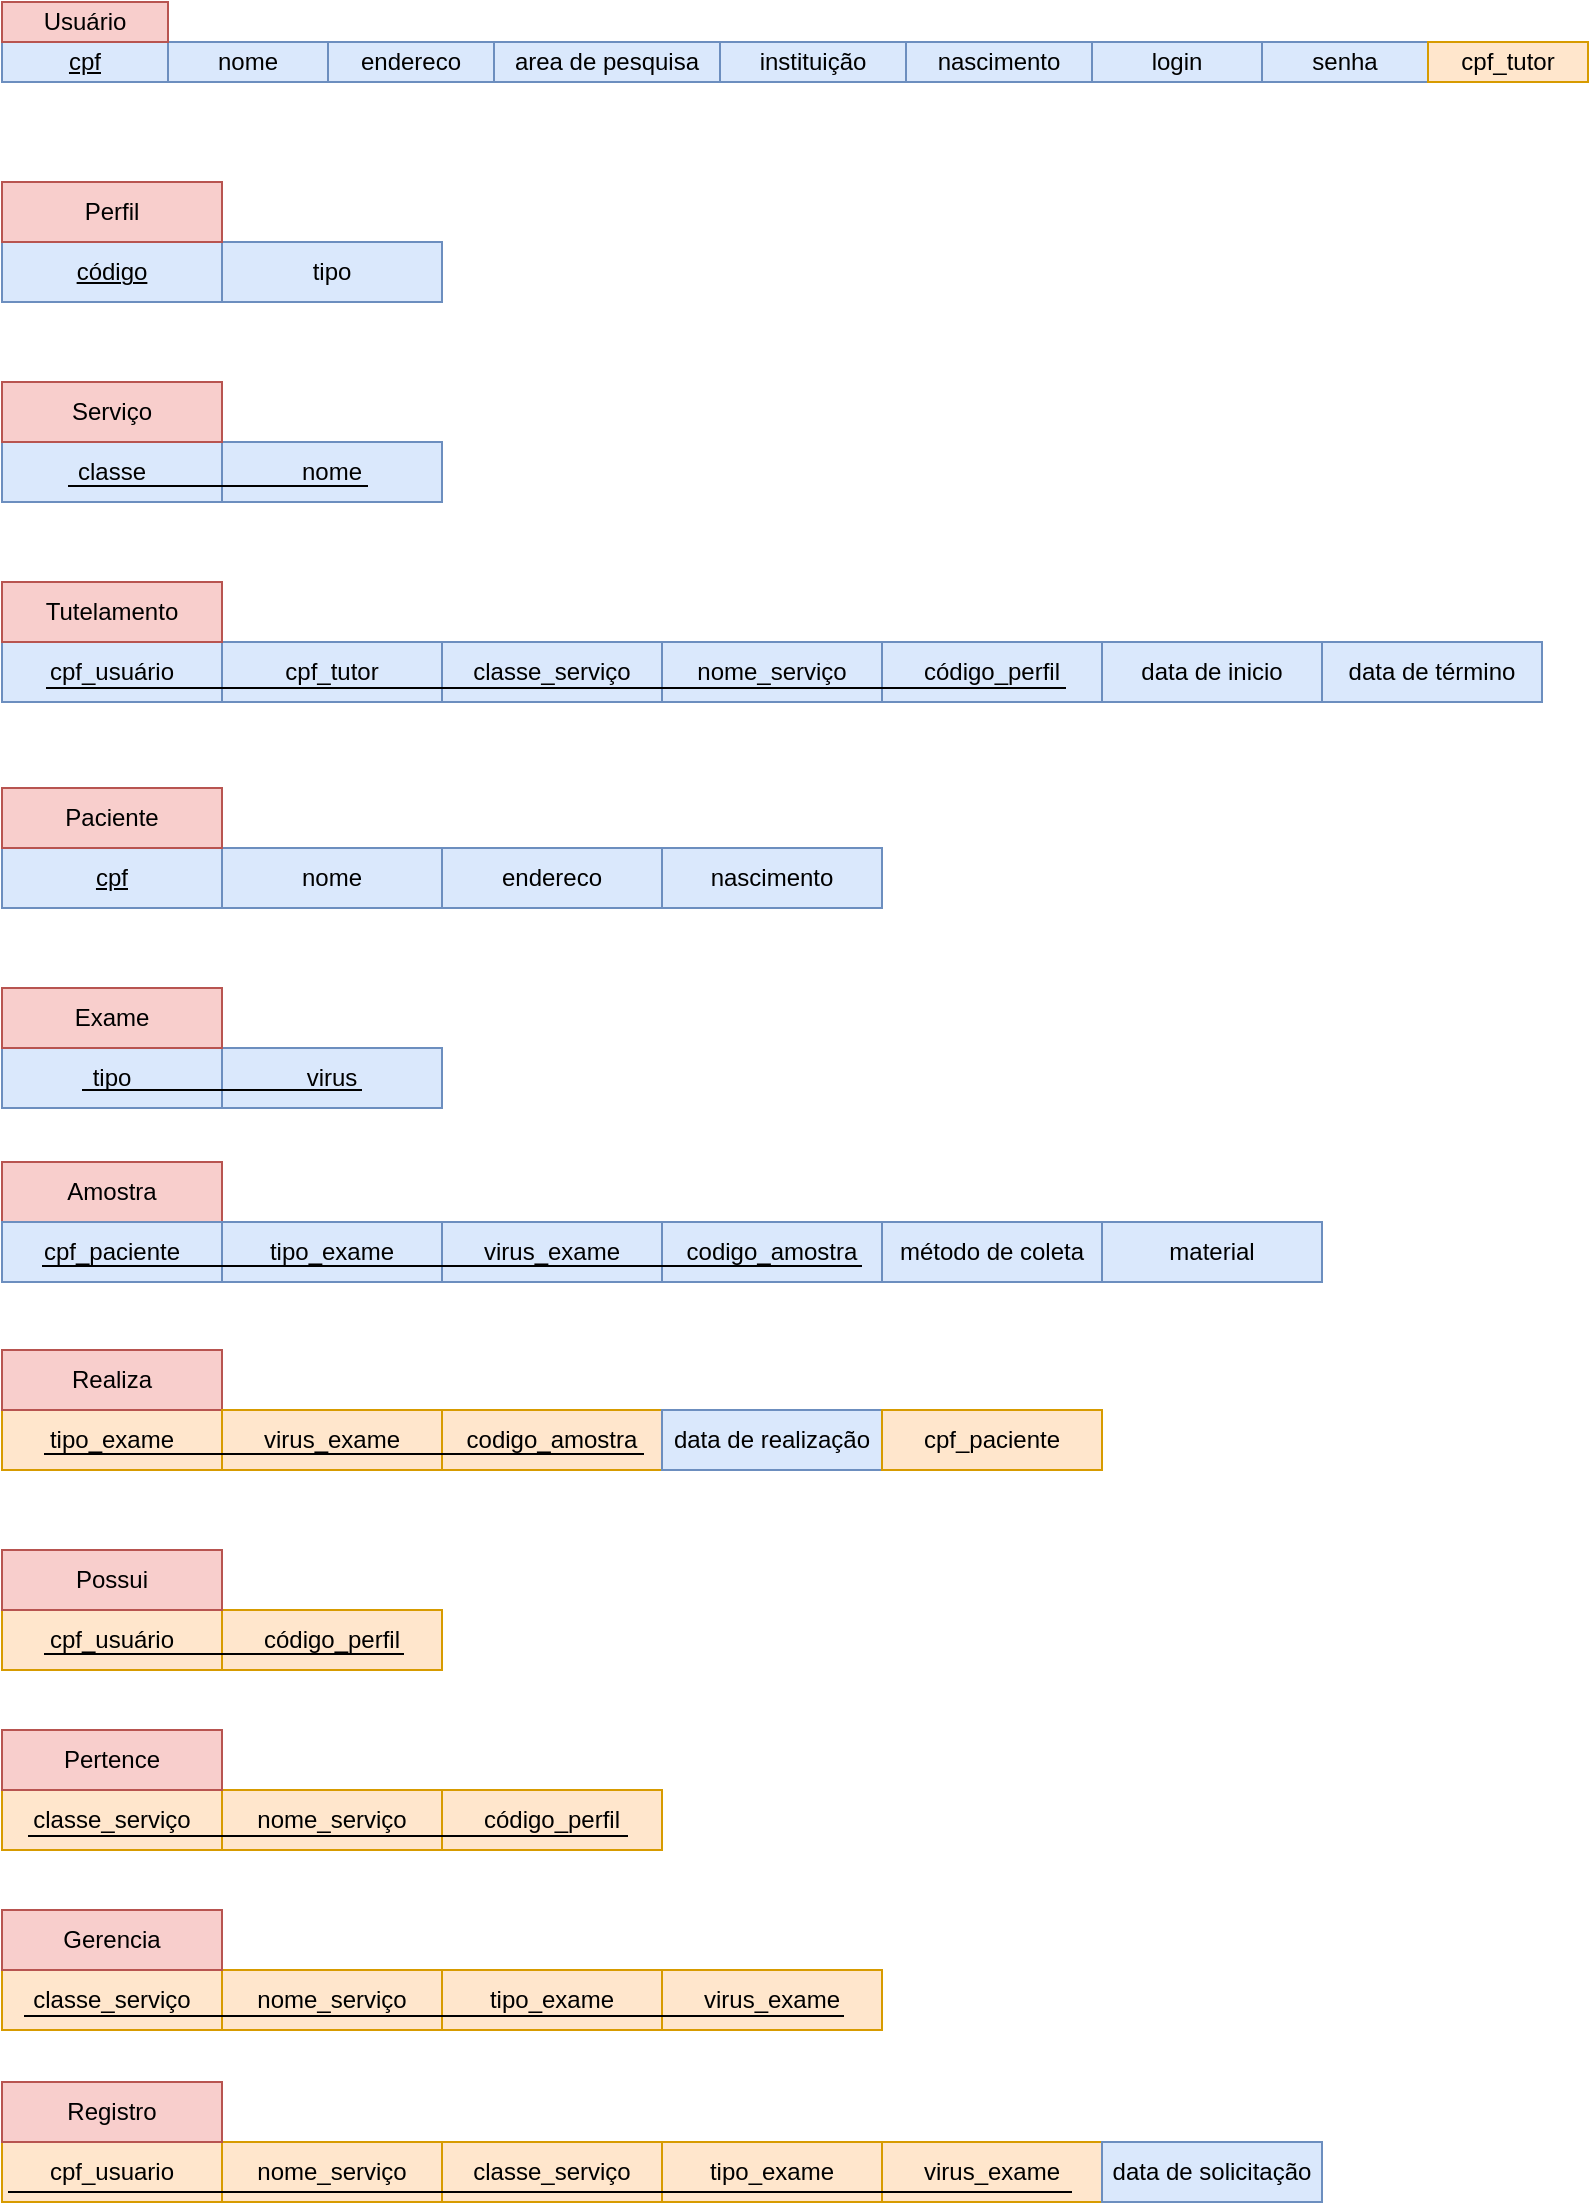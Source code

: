 <mxfile version="13.1.13" type="device" pages="2"><diagram id="jAh0YBd7r8vzs9oW0G2p" name="Lógico"><mxGraphModel dx="782" dy="775" grid="1" gridSize="10" guides="1" tooltips="1" connect="1" arrows="1" fold="1" page="1" pageScale="1" pageWidth="827" pageHeight="1169" math="0" shadow="0"><root><mxCell id="IMQXL8LmpL3UIw3NfPSL-0"/><mxCell id="IMQXL8LmpL3UIw3NfPSL-1" parent="IMQXL8LmpL3UIw3NfPSL-0"/><mxCell id="pAVJql2VFPZZ9pFo32R--0" value="classe_serviço" style="rounded=0;whiteSpace=wrap;html=1;fillColor=#ffe6cc;strokeColor=#d79b00;" vertex="1" parent="IMQXL8LmpL3UIw3NfPSL-1"><mxGeometry x="247" y="1150" width="110" height="30" as="geometry"/></mxCell><mxCell id="IMQXL8LmpL3UIw3NfPSL-2" value="&lt;u&gt;cpf&lt;/u&gt;" style="rounded=0;whiteSpace=wrap;html=1;fillColor=#dae8fc;strokeColor=#6c8ebf;" parent="IMQXL8LmpL3UIw3NfPSL-1" vertex="1"><mxGeometry x="27" y="100" width="83" height="20" as="geometry"/></mxCell><mxCell id="IMQXL8LmpL3UIw3NfPSL-4" value="nome" style="rounded=0;whiteSpace=wrap;html=1;fillColor=#dae8fc;strokeColor=#6c8ebf;" parent="IMQXL8LmpL3UIw3NfPSL-1" vertex="1"><mxGeometry x="110" y="100" width="80" height="20" as="geometry"/></mxCell><mxCell id="eQSZPZ8rWdKUsVEHM2Z0-0" value="Usuário" style="rounded=0;whiteSpace=wrap;html=1;fillColor=#f8cecc;strokeColor=#b85450;" parent="IMQXL8LmpL3UIw3NfPSL-1" vertex="1"><mxGeometry x="27" y="80" width="83" height="20" as="geometry"/></mxCell><mxCell id="uRAISPo1om_rrp90xl5b-0" value="endereco" style="rounded=0;whiteSpace=wrap;html=1;fillColor=#dae8fc;strokeColor=#6c8ebf;" parent="IMQXL8LmpL3UIw3NfPSL-1" vertex="1"><mxGeometry x="190" y="100" width="83" height="20" as="geometry"/></mxCell><mxCell id="uRAISPo1om_rrp90xl5b-1" value="area de pesquisa" style="rounded=0;whiteSpace=wrap;html=1;fillColor=#dae8fc;strokeColor=#6c8ebf;" parent="IMQXL8LmpL3UIw3NfPSL-1" vertex="1"><mxGeometry x="273" y="100" width="113" height="20" as="geometry"/></mxCell><mxCell id="uRAISPo1om_rrp90xl5b-2" value="instituição" style="rounded=0;whiteSpace=wrap;html=1;fillColor=#dae8fc;strokeColor=#6c8ebf;" parent="IMQXL8LmpL3UIw3NfPSL-1" vertex="1"><mxGeometry x="386" y="100" width="93" height="20" as="geometry"/></mxCell><mxCell id="ti2b2BVWEdfCVOwl5oiU-0" value="nascimento" style="rounded=0;whiteSpace=wrap;html=1;fillColor=#dae8fc;strokeColor=#6c8ebf;" parent="IMQXL8LmpL3UIw3NfPSL-1" vertex="1"><mxGeometry x="479" y="100" width="93" height="20" as="geometry"/></mxCell><mxCell id="ti2b2BVWEdfCVOwl5oiU-1" value="login" style="rounded=0;whiteSpace=wrap;html=1;fillColor=#dae8fc;strokeColor=#6c8ebf;" parent="IMQXL8LmpL3UIw3NfPSL-1" vertex="1"><mxGeometry x="572" y="100" width="85" height="20" as="geometry"/></mxCell><mxCell id="ti2b2BVWEdfCVOwl5oiU-2" value="senha" style="rounded=0;whiteSpace=wrap;html=1;fillColor=#dae8fc;strokeColor=#6c8ebf;" parent="IMQXL8LmpL3UIw3NfPSL-1" vertex="1"><mxGeometry x="657" y="100" width="83" height="20" as="geometry"/></mxCell><mxCell id="EwQKti8Ii-PapF_wLqeQ-0" value="&lt;u&gt;código&lt;/u&gt;" style="rounded=0;whiteSpace=wrap;html=1;fillColor=#dae8fc;strokeColor=#6c8ebf;" parent="IMQXL8LmpL3UIw3NfPSL-1" vertex="1"><mxGeometry x="27" y="200" width="110" height="30" as="geometry"/></mxCell><mxCell id="EwQKti8Ii-PapF_wLqeQ-1" value="tipo" style="rounded=0;whiteSpace=wrap;html=1;fillColor=#dae8fc;strokeColor=#6c8ebf;" parent="IMQXL8LmpL3UIw3NfPSL-1" vertex="1"><mxGeometry x="137" y="200" width="110" height="30" as="geometry"/></mxCell><mxCell id="EwQKti8Ii-PapF_wLqeQ-2" value="Perfil" style="rounded=0;whiteSpace=wrap;html=1;fillColor=#f8cecc;strokeColor=#b85450;" parent="IMQXL8LmpL3UIw3NfPSL-1" vertex="1"><mxGeometry x="27" y="170" width="110" height="30" as="geometry"/></mxCell><mxCell id="9M65WIHrsqtHwDUgc66k-0" value="classe" style="rounded=0;whiteSpace=wrap;html=1;fillColor=#dae8fc;strokeColor=#6c8ebf;" parent="IMQXL8LmpL3UIw3NfPSL-1" vertex="1"><mxGeometry x="27" y="300" width="110" height="30" as="geometry"/></mxCell><mxCell id="9M65WIHrsqtHwDUgc66k-1" value="nome" style="rounded=0;whiteSpace=wrap;html=1;fillColor=#dae8fc;strokeColor=#6c8ebf;" parent="IMQXL8LmpL3UIw3NfPSL-1" vertex="1"><mxGeometry x="137" y="300" width="110" height="30" as="geometry"/></mxCell><mxCell id="9M65WIHrsqtHwDUgc66k-2" value="Serviço" style="rounded=0;whiteSpace=wrap;html=1;fillColor=#f8cecc;strokeColor=#b85450;" parent="IMQXL8LmpL3UIw3NfPSL-1" vertex="1"><mxGeometry x="27" y="270" width="110" height="30" as="geometry"/></mxCell><mxCell id="ggwi98xwc5N3ixRF4b1e-0" value="&lt;u&gt;cpf&lt;/u&gt;" style="rounded=0;whiteSpace=wrap;html=1;fillColor=#dae8fc;strokeColor=#6c8ebf;" parent="IMQXL8LmpL3UIw3NfPSL-1" vertex="1"><mxGeometry x="27" y="503" width="110" height="30" as="geometry"/></mxCell><mxCell id="ggwi98xwc5N3ixRF4b1e-1" value="nome" style="rounded=0;whiteSpace=wrap;html=1;fillColor=#dae8fc;strokeColor=#6c8ebf;" parent="IMQXL8LmpL3UIw3NfPSL-1" vertex="1"><mxGeometry x="137" y="503" width="110" height="30" as="geometry"/></mxCell><mxCell id="ggwi98xwc5N3ixRF4b1e-2" value="Paciente" style="rounded=0;whiteSpace=wrap;html=1;fillColor=#f8cecc;strokeColor=#b85450;" parent="IMQXL8LmpL3UIw3NfPSL-1" vertex="1"><mxGeometry x="27" y="473" width="110" height="30" as="geometry"/></mxCell><mxCell id="ggwi98xwc5N3ixRF4b1e-3" value="endereco" style="rounded=0;whiteSpace=wrap;html=1;fillColor=#dae8fc;strokeColor=#6c8ebf;" parent="IMQXL8LmpL3UIw3NfPSL-1" vertex="1"><mxGeometry x="247" y="503" width="110" height="30" as="geometry"/></mxCell><mxCell id="ggwi98xwc5N3ixRF4b1e-4" value="nascimento" style="rounded=0;whiteSpace=wrap;html=1;fillColor=#dae8fc;strokeColor=#6c8ebf;" parent="IMQXL8LmpL3UIw3NfPSL-1" vertex="1"><mxGeometry x="357" y="503" width="110" height="30" as="geometry"/></mxCell><mxCell id="Qrjcko0sncPWoXVTELtV-0" value="tipo" style="rounded=0;whiteSpace=wrap;html=1;fillColor=#dae8fc;strokeColor=#6c8ebf;" parent="IMQXL8LmpL3UIw3NfPSL-1" vertex="1"><mxGeometry x="27" y="603" width="110" height="30" as="geometry"/></mxCell><mxCell id="Qrjcko0sncPWoXVTELtV-1" value="virus" style="rounded=0;whiteSpace=wrap;html=1;fillColor=#dae8fc;strokeColor=#6c8ebf;" parent="IMQXL8LmpL3UIw3NfPSL-1" vertex="1"><mxGeometry x="137" y="603" width="110" height="30" as="geometry"/></mxCell><mxCell id="Qrjcko0sncPWoXVTELtV-2" value="Exame" style="rounded=0;whiteSpace=wrap;html=1;fillColor=#f8cecc;strokeColor=#b85450;" parent="IMQXL8LmpL3UIw3NfPSL-1" vertex="1"><mxGeometry x="27" y="573" width="110" height="30" as="geometry"/></mxCell><mxCell id="Qrjcko0sncPWoXVTELtV-6" value="tipo_exame" style="rounded=0;whiteSpace=wrap;html=1;fillColor=#ffe6cc;strokeColor=#d79b00;" parent="IMQXL8LmpL3UIw3NfPSL-1" vertex="1"><mxGeometry x="27" y="784" width="110" height="30" as="geometry"/></mxCell><mxCell id="Qrjcko0sncPWoXVTELtV-7" value="Realiza" style="rounded=0;whiteSpace=wrap;html=1;fillColor=#f8cecc;strokeColor=#b85450;" parent="IMQXL8LmpL3UIw3NfPSL-1" vertex="1"><mxGeometry x="27" y="754" width="110" height="30" as="geometry"/></mxCell><mxCell id="Qrjcko0sncPWoXVTELtV-8" value="virus_exame" style="rounded=0;whiteSpace=wrap;html=1;fillColor=#ffe6cc;strokeColor=#d79b00;" parent="IMQXL8LmpL3UIw3NfPSL-1" vertex="1"><mxGeometry x="137" y="784" width="110" height="30" as="geometry"/></mxCell><mxCell id="Qrjcko0sncPWoXVTELtV-9" value="codigo_amostra" style="rounded=0;whiteSpace=wrap;html=1;fillColor=#ffe6cc;strokeColor=#d79b00;" parent="IMQXL8LmpL3UIw3NfPSL-1" vertex="1"><mxGeometry x="247" y="784" width="110" height="30" as="geometry"/></mxCell><mxCell id="wNyRzie6UYbmlpW7Evg7-0" value="cpf_tutor" style="rounded=0;whiteSpace=wrap;html=1;fillColor=#ffe6cc;strokeColor=#d79b00;" parent="IMQXL8LmpL3UIw3NfPSL-1" vertex="1"><mxGeometry x="740" y="100" width="80" height="20" as="geometry"/></mxCell><mxCell id="sxPUjKInwPDWjoTw_KpP-0" value="cpf_usuário" style="rounded=0;whiteSpace=wrap;html=1;fillColor=#ffe6cc;strokeColor=#d79b00;" parent="IMQXL8LmpL3UIw3NfPSL-1" vertex="1"><mxGeometry x="27" y="884" width="110" height="30" as="geometry"/></mxCell><mxCell id="sxPUjKInwPDWjoTw_KpP-1" value="código_perfil" style="rounded=0;whiteSpace=wrap;html=1;fillColor=#ffe6cc;strokeColor=#d79b00;" parent="IMQXL8LmpL3UIw3NfPSL-1" vertex="1"><mxGeometry x="137" y="884" width="110" height="30" as="geometry"/></mxCell><mxCell id="sxPUjKInwPDWjoTw_KpP-2" value="Possui" style="rounded=0;whiteSpace=wrap;html=1;fillColor=#f8cecc;strokeColor=#b85450;" parent="IMQXL8LmpL3UIw3NfPSL-1" vertex="1"><mxGeometry x="27" y="854" width="110" height="30" as="geometry"/></mxCell><mxCell id="qeUYAqXNLvFVu0CiPbcS-0" value="classe_serviço" style="rounded=0;whiteSpace=wrap;html=1;fillColor=#ffe6cc;strokeColor=#d79b00;" parent="IMQXL8LmpL3UIw3NfPSL-1" vertex="1"><mxGeometry x="27" y="974" width="110" height="30" as="geometry"/></mxCell><mxCell id="qeUYAqXNLvFVu0CiPbcS-1" value="nome_serviço" style="rounded=0;whiteSpace=wrap;html=1;fillColor=#ffe6cc;strokeColor=#d79b00;" parent="IMQXL8LmpL3UIw3NfPSL-1" vertex="1"><mxGeometry x="137" y="974" width="110" height="30" as="geometry"/></mxCell><mxCell id="qeUYAqXNLvFVu0CiPbcS-2" value="Pertence" style="rounded=0;whiteSpace=wrap;html=1;fillColor=#f8cecc;strokeColor=#b85450;" parent="IMQXL8LmpL3UIw3NfPSL-1" vertex="1"><mxGeometry x="27" y="944" width="110" height="30" as="geometry"/></mxCell><mxCell id="qeUYAqXNLvFVu0CiPbcS-3" value="código_perfil" style="rounded=0;whiteSpace=wrap;html=1;fillColor=#ffe6cc;strokeColor=#d79b00;" parent="IMQXL8LmpL3UIw3NfPSL-1" vertex="1"><mxGeometry x="247" y="974" width="110" height="30" as="geometry"/></mxCell><mxCell id="aMGyAIAejodZmBtwN_1N-0" value="classe_serviço" style="rounded=0;whiteSpace=wrap;html=1;fillColor=#ffe6cc;strokeColor=#d79b00;" parent="IMQXL8LmpL3UIw3NfPSL-1" vertex="1"><mxGeometry x="27" y="1064" width="110" height="30" as="geometry"/></mxCell><mxCell id="aMGyAIAejodZmBtwN_1N-1" value="nome_serviço" style="rounded=0;whiteSpace=wrap;html=1;fillColor=#ffe6cc;strokeColor=#d79b00;" parent="IMQXL8LmpL3UIw3NfPSL-1" vertex="1"><mxGeometry x="137" y="1064" width="110" height="30" as="geometry"/></mxCell><mxCell id="aMGyAIAejodZmBtwN_1N-2" value="Gerencia" style="rounded=0;whiteSpace=wrap;html=1;fillColor=#f8cecc;strokeColor=#b85450;" parent="IMQXL8LmpL3UIw3NfPSL-1" vertex="1"><mxGeometry x="27" y="1034" width="110" height="30" as="geometry"/></mxCell><mxCell id="aMGyAIAejodZmBtwN_1N-3" value="tipo_exame" style="rounded=0;whiteSpace=wrap;html=1;fillColor=#ffe6cc;strokeColor=#d79b00;" parent="IMQXL8LmpL3UIw3NfPSL-1" vertex="1"><mxGeometry x="247" y="1064" width="110" height="30" as="geometry"/></mxCell><mxCell id="wGcYbsJ4tiGH1DmzL5F9-0" value="virus_exame" style="rounded=0;whiteSpace=wrap;html=1;fillColor=#ffe6cc;strokeColor=#d79b00;" parent="IMQXL8LmpL3UIw3NfPSL-1" vertex="1"><mxGeometry x="357" y="1064" width="110" height="30" as="geometry"/></mxCell><mxCell id="AltOZx01EjM3JZjMiblU-0" value="cpf_usuário" style="rounded=0;whiteSpace=wrap;html=1;fillColor=#dae8fc;strokeColor=#6c8ebf;" parent="IMQXL8LmpL3UIw3NfPSL-1" vertex="1"><mxGeometry x="27" y="400" width="110" height="30" as="geometry"/></mxCell><mxCell id="AltOZx01EjM3JZjMiblU-1" value="cpf_tutor" style="rounded=0;whiteSpace=wrap;html=1;fillColor=#dae8fc;strokeColor=#6c8ebf;" parent="IMQXL8LmpL3UIw3NfPSL-1" vertex="1"><mxGeometry x="137" y="400" width="110" height="30" as="geometry"/></mxCell><mxCell id="AltOZx01EjM3JZjMiblU-2" value="Tutelamento" style="rounded=0;whiteSpace=wrap;html=1;fillColor=#f8cecc;strokeColor=#b85450;" parent="IMQXL8LmpL3UIw3NfPSL-1" vertex="1"><mxGeometry x="27" y="370" width="110" height="30" as="geometry"/></mxCell><mxCell id="AH1mc6JwZZPd2PWjTpTR-0" value="classe_serviço" style="rounded=0;whiteSpace=wrap;html=1;fillColor=#dae8fc;strokeColor=#6c8ebf;" parent="IMQXL8LmpL3UIw3NfPSL-1" vertex="1"><mxGeometry x="247" y="400" width="110" height="30" as="geometry"/></mxCell><mxCell id="AH1mc6JwZZPd2PWjTpTR-1" value="nome_serviço" style="rounded=0;whiteSpace=wrap;html=1;fillColor=#dae8fc;strokeColor=#6c8ebf;" parent="IMQXL8LmpL3UIw3NfPSL-1" vertex="1"><mxGeometry x="357" y="400" width="110" height="30" as="geometry"/></mxCell><mxCell id="AH1mc6JwZZPd2PWjTpTR-2" value="código_perfil" style="rounded=0;whiteSpace=wrap;html=1;fillColor=#dae8fc;strokeColor=#6c8ebf;" parent="IMQXL8LmpL3UIw3NfPSL-1" vertex="1"><mxGeometry x="467" y="400" width="110" height="30" as="geometry"/></mxCell><mxCell id="U9KcP7mWg8FIKdCTxs3N-0" value="data de inicio" style="rounded=0;whiteSpace=wrap;html=1;fillColor=#dae8fc;strokeColor=#6c8ebf;" parent="IMQXL8LmpL3UIw3NfPSL-1" vertex="1"><mxGeometry x="577" y="400" width="110" height="30" as="geometry"/></mxCell><mxCell id="U9KcP7mWg8FIKdCTxs3N-1" value="data de término" style="rounded=0;whiteSpace=wrap;html=1;fillColor=#dae8fc;strokeColor=#6c8ebf;" parent="IMQXL8LmpL3UIw3NfPSL-1" vertex="1"><mxGeometry x="687" y="400" width="110" height="30" as="geometry"/></mxCell><mxCell id="jc5Ek-jVVhM3akCp5uhW-0" value="data de realização" style="rounded=0;whiteSpace=wrap;html=1;fillColor=#dae8fc;strokeColor=#6c8ebf;" parent="IMQXL8LmpL3UIw3NfPSL-1" vertex="1"><mxGeometry x="357" y="784" width="110" height="30" as="geometry"/></mxCell><mxCell id="6jEtvc7hPuEQ3GslAego-0" value="cpf_paciente" style="rounded=0;whiteSpace=wrap;html=1;fillColor=#ffe6cc;strokeColor=#d79b00;" parent="IMQXL8LmpL3UIw3NfPSL-1" vertex="1"><mxGeometry x="467" y="784" width="110" height="30" as="geometry"/></mxCell><mxCell id="6IfcuP5VA-Heh3vQKkLC-0" value="tipo_exame" style="rounded=0;whiteSpace=wrap;html=1;fillColor=#dae8fc;strokeColor=#6c8ebf;" parent="IMQXL8LmpL3UIw3NfPSL-1" vertex="1"><mxGeometry x="137" y="690" width="110" height="30" as="geometry"/></mxCell><mxCell id="6IfcuP5VA-Heh3vQKkLC-1" value="Amostra" style="rounded=0;whiteSpace=wrap;html=1;fillColor=#f8cecc;strokeColor=#b85450;" parent="IMQXL8LmpL3UIw3NfPSL-1" vertex="1"><mxGeometry x="27" y="660" width="110" height="30" as="geometry"/></mxCell><mxCell id="6IfcuP5VA-Heh3vQKkLC-2" value="virus_exame" style="rounded=0;whiteSpace=wrap;html=1;fillColor=#dae8fc;strokeColor=#6c8ebf;" parent="IMQXL8LmpL3UIw3NfPSL-1" vertex="1"><mxGeometry x="247" y="690" width="110" height="30" as="geometry"/></mxCell><mxCell id="6IfcuP5VA-Heh3vQKkLC-3" value="codigo_amostra" style="rounded=0;whiteSpace=wrap;html=1;fillColor=#dae8fc;strokeColor=#6c8ebf;" parent="IMQXL8LmpL3UIw3NfPSL-1" vertex="1"><mxGeometry x="357" y="690" width="110" height="30" as="geometry"/></mxCell><mxCell id="6IfcuP5VA-Heh3vQKkLC-4" value="método de coleta" style="rounded=0;whiteSpace=wrap;html=1;fillColor=#dae8fc;strokeColor=#6c8ebf;" parent="IMQXL8LmpL3UIw3NfPSL-1" vertex="1"><mxGeometry x="467" y="690" width="110" height="30" as="geometry"/></mxCell><mxCell id="6IfcuP5VA-Heh3vQKkLC-5" value="material" style="rounded=0;whiteSpace=wrap;html=1;fillColor=#dae8fc;strokeColor=#6c8ebf;" parent="IMQXL8LmpL3UIw3NfPSL-1" vertex="1"><mxGeometry x="577" y="690" width="110" height="30" as="geometry"/></mxCell><mxCell id="6IfcuP5VA-Heh3vQKkLC-7" value="cpf_paciente" style="rounded=0;whiteSpace=wrap;html=1;fillColor=#dae8fc;strokeColor=#6c8ebf;" parent="IMQXL8LmpL3UIw3NfPSL-1" vertex="1"><mxGeometry x="27" y="690" width="110" height="30" as="geometry"/></mxCell><mxCell id="4jJNKDUPsGu6tuqWJEap-0" value="" style="endArrow=none;html=1;" parent="IMQXL8LmpL3UIw3NfPSL-1" edge="1"><mxGeometry width="50" height="50" relative="1" as="geometry"><mxPoint x="559" y="423" as="sourcePoint"/><mxPoint x="49" y="423" as="targetPoint"/></mxGeometry></mxCell><mxCell id="4jJNKDUPsGu6tuqWJEap-1" value="" style="endArrow=none;html=1;" parent="IMQXL8LmpL3UIw3NfPSL-1" edge="1"><mxGeometry width="50" height="50" relative="1" as="geometry"><mxPoint x="457" y="712" as="sourcePoint"/><mxPoint x="47" y="712" as="targetPoint"/></mxGeometry></mxCell><mxCell id="T8vjY_fEN5TXa0uP2zGC-0" value="" style="endArrow=none;html=1;" parent="IMQXL8LmpL3UIw3NfPSL-1" edge="1"><mxGeometry width="50" height="50" relative="1" as="geometry"><mxPoint x="348" y="806" as="sourcePoint"/><mxPoint x="48" y="806" as="targetPoint"/></mxGeometry></mxCell><mxCell id="T8vjY_fEN5TXa0uP2zGC-1" value="" style="endArrow=none;html=1;" parent="IMQXL8LmpL3UIw3NfPSL-1" edge="1"><mxGeometry width="50" height="50" relative="1" as="geometry"><mxPoint x="448" y="1087" as="sourcePoint"/><mxPoint x="38" y="1087" as="targetPoint"/></mxGeometry></mxCell><mxCell id="T8vjY_fEN5TXa0uP2zGC-2" value="" style="endArrow=none;html=1;" parent="IMQXL8LmpL3UIw3NfPSL-1" edge="1"><mxGeometry width="50" height="50" relative="1" as="geometry"><mxPoint x="340" y="997" as="sourcePoint"/><mxPoint x="40" y="997" as="targetPoint"/></mxGeometry></mxCell><mxCell id="T8vjY_fEN5TXa0uP2zGC-3" value="" style="endArrow=none;html=1;" parent="IMQXL8LmpL3UIw3NfPSL-1" edge="1"><mxGeometry width="50" height="50" relative="1" as="geometry"><mxPoint x="228" y="906" as="sourcePoint"/><mxPoint x="48" y="906" as="targetPoint"/></mxGeometry></mxCell><mxCell id="T8vjY_fEN5TXa0uP2zGC-4" value="" style="endArrow=none;html=1;" parent="IMQXL8LmpL3UIw3NfPSL-1" edge="1"><mxGeometry width="50" height="50" relative="1" as="geometry"><mxPoint x="207" y="624" as="sourcePoint"/><mxPoint x="67" y="624" as="targetPoint"/></mxGeometry></mxCell><mxCell id="T8vjY_fEN5TXa0uP2zGC-5" value="" style="endArrow=none;html=1;" parent="IMQXL8LmpL3UIw3NfPSL-1" edge="1"><mxGeometry width="50" height="50" relative="1" as="geometry"><mxPoint x="210" y="322" as="sourcePoint"/><mxPoint x="60" y="322" as="targetPoint"/></mxGeometry></mxCell><mxCell id="Y0Rt2bb6r4L8f3bkpsZz-0" value="cpf_usuario" style="rounded=0;whiteSpace=wrap;html=1;fillColor=#ffe6cc;strokeColor=#d79b00;" vertex="1" parent="IMQXL8LmpL3UIw3NfPSL-1"><mxGeometry x="27" y="1150" width="110" height="30" as="geometry"/></mxCell><mxCell id="Y0Rt2bb6r4L8f3bkpsZz-1" value="nome_serviço" style="rounded=0;whiteSpace=wrap;html=1;fillColor=#ffe6cc;strokeColor=#d79b00;" vertex="1" parent="IMQXL8LmpL3UIw3NfPSL-1"><mxGeometry x="137" y="1150" width="110" height="30" as="geometry"/></mxCell><mxCell id="Y0Rt2bb6r4L8f3bkpsZz-2" value="Registro" style="rounded=0;whiteSpace=wrap;html=1;fillColor=#f8cecc;strokeColor=#b85450;" vertex="1" parent="IMQXL8LmpL3UIw3NfPSL-1"><mxGeometry x="27" y="1120" width="110" height="30" as="geometry"/></mxCell><mxCell id="Y0Rt2bb6r4L8f3bkpsZz-3" value="tipo_exame" style="rounded=0;whiteSpace=wrap;html=1;fillColor=#ffe6cc;strokeColor=#d79b00;" vertex="1" parent="IMQXL8LmpL3UIw3NfPSL-1"><mxGeometry x="357" y="1150" width="110" height="30" as="geometry"/></mxCell><mxCell id="Y0Rt2bb6r4L8f3bkpsZz-4" value="virus_exame" style="rounded=0;whiteSpace=wrap;html=1;fillColor=#ffe6cc;strokeColor=#d79b00;" vertex="1" parent="IMQXL8LmpL3UIw3NfPSL-1"><mxGeometry x="467" y="1150" width="110" height="30" as="geometry"/></mxCell><mxCell id="Y0Rt2bb6r4L8f3bkpsZz-5" value="" style="endArrow=none;html=1;" edge="1" parent="IMQXL8LmpL3UIw3NfPSL-1"><mxGeometry width="50" height="50" relative="1" as="geometry"><mxPoint x="562" y="1175" as="sourcePoint"/><mxPoint x="30" y="1175" as="targetPoint"/></mxGeometry></mxCell><mxCell id="2Xri1TbPJ1mrp56gByfT-2" value="data de solicitação" style="rounded=0;whiteSpace=wrap;html=1;fillColor=#dae8fc;strokeColor=#6c8ebf;" vertex="1" parent="IMQXL8LmpL3UIw3NfPSL-1"><mxGeometry x="577" y="1150" width="110" height="30" as="geometry"/></mxCell></root></mxGraphModel></diagram><diagram id="wMgisR5RupogRQAmlklI" name="Conceitual"><mxGraphModel dx="782" dy="775" grid="1" gridSize="10" guides="1" tooltips="1" connect="1" arrows="1" fold="1" page="1" pageScale="1" pageWidth="850" pageHeight="1100" math="0" shadow="0"><root><mxCell id="Sdqjc4RaYZZWizj2zYjM-0"/><mxCell id="Sdqjc4RaYZZWizj2zYjM-1" parent="Sdqjc4RaYZZWizj2zYjM-0"/><mxCell id="Sdqjc4RaYZZWizj2zYjM-2" value="Usuário" style="rounded=0;whiteSpace=wrap;html=1;" vertex="1" parent="Sdqjc4RaYZZWizj2zYjM-1"><mxGeometry x="190" y="230" width="130" height="70" as="geometry"/></mxCell><mxCell id="Sdqjc4RaYZZWizj2zYjM-3" value="nome" style="ellipse;whiteSpace=wrap;html=1;align=center;" vertex="1" parent="Sdqjc4RaYZZWizj2zYjM-1"><mxGeometry x="30" y="10" width="100" height="40" as="geometry"/></mxCell><mxCell id="Sdqjc4RaYZZWizj2zYjM-4" value="endereço" style="ellipse;whiteSpace=wrap;html=1;align=center;" vertex="1" parent="Sdqjc4RaYZZWizj2zYjM-1"><mxGeometry x="30" y="110" width="100" height="40" as="geometry"/></mxCell><mxCell id="Sdqjc4RaYZZWizj2zYjM-5" value="CPF" style="ellipse;whiteSpace=wrap;html=1;align=center;fontStyle=4;" vertex="1" parent="Sdqjc4RaYZZWizj2zYjM-1"><mxGeometry x="30" y="60" width="100" height="40" as="geometry"/></mxCell><mxCell id="Sdqjc4RaYZZWizj2zYjM-6" value="area de pesquisa" style="ellipse;whiteSpace=wrap;html=1;align=center;" vertex="1" parent="Sdqjc4RaYZZWizj2zYjM-1"><mxGeometry x="30" y="160" width="100" height="40" as="geometry"/></mxCell><mxCell id="Sdqjc4RaYZZWizj2zYjM-7" value="instituição" style="ellipse;whiteSpace=wrap;html=1;align=center;" vertex="1" parent="Sdqjc4RaYZZWizj2zYjM-1"><mxGeometry x="30" y="210" width="100" height="40" as="geometry"/></mxCell><mxCell id="Sdqjc4RaYZZWizj2zYjM-8" value="Data de Nascimento" style="ellipse;whiteSpace=wrap;html=1;align=center;" vertex="1" parent="Sdqjc4RaYZZWizj2zYjM-1"><mxGeometry x="30" y="260" width="100" height="40" as="geometry"/></mxCell><mxCell id="Sdqjc4RaYZZWizj2zYjM-9" value="Login" style="ellipse;whiteSpace=wrap;html=1;align=center;" vertex="1" parent="Sdqjc4RaYZZWizj2zYjM-1"><mxGeometry x="30" y="310" width="100" height="40" as="geometry"/></mxCell><mxCell id="Sdqjc4RaYZZWizj2zYjM-10" value="Senha" style="ellipse;whiteSpace=wrap;html=1;align=center;" vertex="1" parent="Sdqjc4RaYZZWizj2zYjM-1"><mxGeometry x="30" y="360" width="100" height="40" as="geometry"/></mxCell><mxCell id="Sdqjc4RaYZZWizj2zYjM-11" value="" style="endArrow=none;html=1;entryX=0;entryY=0.5;entryDx=0;entryDy=0;exitX=1;exitY=0.5;exitDx=0;exitDy=0;" edge="1" parent="Sdqjc4RaYZZWizj2zYjM-1" source="Sdqjc4RaYZZWizj2zYjM-3" target="Sdqjc4RaYZZWizj2zYjM-2"><mxGeometry width="50" height="50" relative="1" as="geometry"><mxPoint x="260" y="350" as="sourcePoint"/><mxPoint x="310" y="300" as="targetPoint"/></mxGeometry></mxCell><mxCell id="Sdqjc4RaYZZWizj2zYjM-12" value="" style="endArrow=none;html=1;entryX=0;entryY=0.5;entryDx=0;entryDy=0;exitX=1;exitY=0.5;exitDx=0;exitDy=0;" edge="1" parent="Sdqjc4RaYZZWizj2zYjM-1" source="Sdqjc4RaYZZWizj2zYjM-5" target="Sdqjc4RaYZZWizj2zYjM-2"><mxGeometry width="50" height="50" relative="1" as="geometry"><mxPoint x="150" y="110" as="sourcePoint"/><mxPoint x="230" y="250" as="targetPoint"/></mxGeometry></mxCell><mxCell id="Sdqjc4RaYZZWizj2zYjM-13" value="" style="endArrow=none;html=1;entryX=0;entryY=0.5;entryDx=0;entryDy=0;exitX=1;exitY=0.5;exitDx=0;exitDy=0;" edge="1" parent="Sdqjc4RaYZZWizj2zYjM-1" source="Sdqjc4RaYZZWizj2zYjM-4" target="Sdqjc4RaYZZWizj2zYjM-2"><mxGeometry width="50" height="50" relative="1" as="geometry"><mxPoint x="150" y="160" as="sourcePoint"/><mxPoint x="230" y="250" as="targetPoint"/></mxGeometry></mxCell><mxCell id="Sdqjc4RaYZZWizj2zYjM-14" value="" style="endArrow=none;html=1;exitX=1;exitY=0.5;exitDx=0;exitDy=0;entryX=0;entryY=0.5;entryDx=0;entryDy=0;" edge="1" parent="Sdqjc4RaYZZWizj2zYjM-1" source="Sdqjc4RaYZZWizj2zYjM-6" target="Sdqjc4RaYZZWizj2zYjM-2"><mxGeometry width="50" height="50" relative="1" as="geometry"><mxPoint x="150" y="210" as="sourcePoint"/><mxPoint x="220" y="240" as="targetPoint"/></mxGeometry></mxCell><mxCell id="Sdqjc4RaYZZWizj2zYjM-15" value="" style="endArrow=none;html=1;exitX=1;exitY=0.5;exitDx=0;exitDy=0;entryX=0;entryY=0.5;entryDx=0;entryDy=0;" edge="1" parent="Sdqjc4RaYZZWizj2zYjM-1" source="Sdqjc4RaYZZWizj2zYjM-7" target="Sdqjc4RaYZZWizj2zYjM-2"><mxGeometry width="50" height="50" relative="1" as="geometry"><mxPoint x="150" y="260" as="sourcePoint"/><mxPoint x="230" y="250" as="targetPoint"/></mxGeometry></mxCell><mxCell id="Sdqjc4RaYZZWizj2zYjM-16" value="" style="endArrow=none;html=1;exitX=1;exitY=0.5;exitDx=0;exitDy=0;entryX=0;entryY=0.5;entryDx=0;entryDy=0;" edge="1" parent="Sdqjc4RaYZZWizj2zYjM-1" source="Sdqjc4RaYZZWizj2zYjM-8" target="Sdqjc4RaYZZWizj2zYjM-2"><mxGeometry width="50" height="50" relative="1" as="geometry"><mxPoint x="150" y="310" as="sourcePoint"/><mxPoint x="220" y="240" as="targetPoint"/></mxGeometry></mxCell><mxCell id="Sdqjc4RaYZZWizj2zYjM-17" value="" style="endArrow=none;html=1;exitX=1;exitY=0.5;exitDx=0;exitDy=0;entryX=0;entryY=0.5;entryDx=0;entryDy=0;" edge="1" parent="Sdqjc4RaYZZWizj2zYjM-1" source="Sdqjc4RaYZZWizj2zYjM-9" target="Sdqjc4RaYZZWizj2zYjM-2"><mxGeometry width="50" height="50" relative="1" as="geometry"><mxPoint x="150" y="360" as="sourcePoint"/><mxPoint x="230" y="250" as="targetPoint"/></mxGeometry></mxCell><mxCell id="Sdqjc4RaYZZWizj2zYjM-18" value="" style="endArrow=none;html=1;exitX=1;exitY=0.5;exitDx=0;exitDy=0;entryX=0;entryY=0.5;entryDx=0;entryDy=0;" edge="1" parent="Sdqjc4RaYZZWizj2zYjM-1" source="Sdqjc4RaYZZWizj2zYjM-10" target="Sdqjc4RaYZZWizj2zYjM-2"><mxGeometry width="50" height="50" relative="1" as="geometry"><mxPoint x="150" y="410" as="sourcePoint"/><mxPoint x="230" y="250" as="targetPoint"/></mxGeometry></mxCell><mxCell id="Sdqjc4RaYZZWizj2zYjM-19" value="Tutelamento" style="rhombus;whiteSpace=wrap;html=1;" vertex="1" parent="Sdqjc4RaYZZWizj2zYjM-1"><mxGeometry x="470" y="225" width="80" height="80" as="geometry"/></mxCell><mxCell id="Sdqjc4RaYZZWizj2zYjM-20" value="Perfil" style="rounded=0;whiteSpace=wrap;html=1;" vertex="1" parent="Sdqjc4RaYZZWizj2zYjM-1"><mxGeometry x="680" y="230" width="130" height="70" as="geometry"/></mxCell><mxCell id="Sdqjc4RaYZZWizj2zYjM-21" value="Possui" style="rhombus;whiteSpace=wrap;html=1;" vertex="1" parent="Sdqjc4RaYZZWizj2zYjM-1"><mxGeometry x="480" y="10" width="80" height="80" as="geometry"/></mxCell><mxCell id="Sdqjc4RaYZZWizj2zYjM-22" value="" style="endArrow=none;html=1;rounded=0;exitX=0.75;exitY=0;exitDx=0;exitDy=0;entryX=0.5;entryY=0;entryDx=0;entryDy=0;" edge="1" parent="Sdqjc4RaYZZWizj2zYjM-1" source="Sdqjc4RaYZZWizj2zYjM-2" target="Sdqjc4RaYZZWizj2zYjM-19"><mxGeometry relative="1" as="geometry"><mxPoint x="230" y="270" as="sourcePoint"/><mxPoint x="440" y="200" as="targetPoint"/><Array as="points"><mxPoint x="288" y="200"/><mxPoint x="410" y="200"/><mxPoint x="510" y="200"/></Array></mxGeometry></mxCell><mxCell id="Sdqjc4RaYZZWizj2zYjM-23" value="1" style="resizable=0;html=1;align=right;verticalAlign=bottom;" connectable="0" vertex="1" parent="Sdqjc4RaYZZWizj2zYjM-22"><mxGeometry x="1" relative="1" as="geometry"><mxPoint x="-70" y="-25" as="offset"/></mxGeometry></mxCell><mxCell id="Sdqjc4RaYZZWizj2zYjM-24" value="" style="endArrow=none;html=1;rounded=0;entryX=0;entryY=0.5;entryDx=0;entryDy=0;" edge="1" parent="Sdqjc4RaYZZWizj2zYjM-1" target="Sdqjc4RaYZZWizj2zYjM-19"><mxGeometry relative="1" as="geometry"><mxPoint x="320" y="265" as="sourcePoint"/><mxPoint x="390" y="270" as="targetPoint"/></mxGeometry></mxCell><mxCell id="Sdqjc4RaYZZWizj2zYjM-25" value="N" style="resizable=0;html=1;align=right;verticalAlign=bottom;" connectable="0" vertex="1" parent="Sdqjc4RaYZZWizj2zYjM-24"><mxGeometry x="1" relative="1" as="geometry"><mxPoint x="-30" as="offset"/></mxGeometry></mxCell><mxCell id="Sdqjc4RaYZZWizj2zYjM-26" value="" style="endArrow=none;html=1;rounded=0;exitX=0.5;exitY=0;exitDx=0;exitDy=0;entryX=0;entryY=0.5;entryDx=0;entryDy=0;" edge="1" parent="Sdqjc4RaYZZWizj2zYjM-1" source="Sdqjc4RaYZZWizj2zYjM-2" target="Sdqjc4RaYZZWizj2zYjM-21"><mxGeometry relative="1" as="geometry"><mxPoint x="330" y="275" as="sourcePoint"/><mxPoint x="255" y="70" as="targetPoint"/><Array as="points"><mxPoint x="255" y="50"/></Array></mxGeometry></mxCell><mxCell id="Sdqjc4RaYZZWizj2zYjM-27" value="N" style="resizable=0;html=1;align=right;verticalAlign=bottom;" connectable="0" vertex="1" parent="Sdqjc4RaYZZWizj2zYjM-26"><mxGeometry x="1" relative="1" as="geometry"><mxPoint x="-50" as="offset"/></mxGeometry></mxCell><mxCell id="Sdqjc4RaYZZWizj2zYjM-28" value="" style="endArrow=none;html=1;rounded=0;exitX=0.5;exitY=0;exitDx=0;exitDy=0;entryX=1;entryY=0.5;entryDx=0;entryDy=0;" edge="1" parent="Sdqjc4RaYZZWizj2zYjM-1" source="Sdqjc4RaYZZWizj2zYjM-20" target="Sdqjc4RaYZZWizj2zYjM-21"><mxGeometry relative="1" as="geometry"><mxPoint x="265" y="240" as="sourcePoint"/><mxPoint x="420" y="130" as="targetPoint"/><Array as="points"><mxPoint x="745" y="50"/></Array></mxGeometry></mxCell><mxCell id="Sdqjc4RaYZZWizj2zYjM-29" value="M" style="resizable=0;html=1;align=right;verticalAlign=bottom;" connectable="0" vertex="1" parent="Sdqjc4RaYZZWizj2zYjM-28"><mxGeometry x="1" relative="1" as="geometry"><mxPoint x="100" as="offset"/></mxGeometry></mxCell><mxCell id="Sdqjc4RaYZZWizj2zYjM-30" value="Data de início" style="ellipse;whiteSpace=wrap;html=1;align=center;" vertex="1" parent="Sdqjc4RaYZZWizj2zYjM-1"><mxGeometry x="520" y="130" width="100" height="40" as="geometry"/></mxCell><mxCell id="Sdqjc4RaYZZWizj2zYjM-31" value="Data de término" style="ellipse;whiteSpace=wrap;html=1;align=center;" vertex="1" parent="Sdqjc4RaYZZWizj2zYjM-1"><mxGeometry x="560" y="180" width="100" height="40" as="geometry"/></mxCell><mxCell id="Sdqjc4RaYZZWizj2zYjM-32" value="" style="endArrow=none;html=1;exitX=1;exitY=0;exitDx=0;exitDy=0;" edge="1" parent="Sdqjc4RaYZZWizj2zYjM-1" source="Sdqjc4RaYZZWizj2zYjM-19" target="Sdqjc4RaYZZWizj2zYjM-31"><mxGeometry width="50" height="50" relative="1" as="geometry"><mxPoint x="550" y="290" as="sourcePoint"/><mxPoint x="600" y="240" as="targetPoint"/></mxGeometry></mxCell><mxCell id="Sdqjc4RaYZZWizj2zYjM-33" value="" style="endArrow=none;html=1;exitX=1;exitY=0;exitDx=0;exitDy=0;" edge="1" parent="Sdqjc4RaYZZWizj2zYjM-1" source="Sdqjc4RaYZZWizj2zYjM-19" target="Sdqjc4RaYZZWizj2zYjM-30"><mxGeometry width="50" height="50" relative="1" as="geometry"><mxPoint x="540" y="255" as="sourcePoint"/><mxPoint x="591.024" y="226.299" as="targetPoint"/></mxGeometry></mxCell><mxCell id="Sdqjc4RaYZZWizj2zYjM-34" value="" style="endArrow=none;html=1;rounded=0;entryX=0;entryY=0.5;entryDx=0;entryDy=0;exitX=1;exitY=0.5;exitDx=0;exitDy=0;" edge="1" parent="Sdqjc4RaYZZWizj2zYjM-1" source="Sdqjc4RaYZZWizj2zYjM-19" target="Sdqjc4RaYZZWizj2zYjM-20"><mxGeometry relative="1" as="geometry"><mxPoint x="330" y="275" as="sourcePoint"/><mxPoint x="480" y="275" as="targetPoint"/></mxGeometry></mxCell><mxCell id="Sdqjc4RaYZZWizj2zYjM-35" value="M" style="resizable=0;html=1;align=right;verticalAlign=bottom;" connectable="0" vertex="1" parent="Sdqjc4RaYZZWizj2zYjM-34"><mxGeometry x="1" relative="1" as="geometry"><mxPoint x="-30" as="offset"/></mxGeometry></mxCell><mxCell id="Sdqjc4RaYZZWizj2zYjM-36" value="Tipo" style="ellipse;whiteSpace=wrap;html=1;align=center;" vertex="1" parent="Sdqjc4RaYZZWizj2zYjM-1"><mxGeometry x="870" y="210" width="100" height="40" as="geometry"/></mxCell><mxCell id="Sdqjc4RaYZZWizj2zYjM-37" value="" style="endArrow=none;html=1;exitX=1;exitY=0.5;exitDx=0;exitDy=0;entryX=0;entryY=0.5;entryDx=0;entryDy=0;" edge="1" parent="Sdqjc4RaYZZWizj2zYjM-1" source="Sdqjc4RaYZZWizj2zYjM-20" target="Sdqjc4RaYZZWizj2zYjM-36"><mxGeometry width="50" height="50" relative="1" as="geometry"><mxPoint x="540" y="255" as="sourcePoint"/><mxPoint x="591.024" y="226.299" as="targetPoint"/></mxGeometry></mxCell><mxCell id="Sdqjc4RaYZZWizj2zYjM-38" value="código" style="ellipse;whiteSpace=wrap;html=1;align=center;fontStyle=4;" vertex="1" parent="Sdqjc4RaYZZWizj2zYjM-1"><mxGeometry x="870" y="260" width="100" height="40" as="geometry"/></mxCell><mxCell id="Sdqjc4RaYZZWizj2zYjM-39" value="" style="endArrow=none;html=1;exitX=1;exitY=0.5;exitDx=0;exitDy=0;entryX=0;entryY=0.5;entryDx=0;entryDy=0;" edge="1" parent="Sdqjc4RaYZZWizj2zYjM-1" source="Sdqjc4RaYZZWizj2zYjM-20" target="Sdqjc4RaYZZWizj2zYjM-38"><mxGeometry width="50" height="50" relative="1" as="geometry"><mxPoint x="820" y="275" as="sourcePoint"/><mxPoint x="880" y="230" as="targetPoint"/></mxGeometry></mxCell><mxCell id="Sdqjc4RaYZZWizj2zYjM-40" value="Serviço" style="rounded=0;whiteSpace=wrap;html=1;" vertex="1" parent="Sdqjc4RaYZZWizj2zYjM-1"><mxGeometry x="445" y="400" width="130" height="70" as="geometry"/></mxCell><mxCell id="Sdqjc4RaYZZWizj2zYjM-41" value="Pertence" style="rhombus;whiteSpace=wrap;html=1;" vertex="1" parent="Sdqjc4RaYZZWizj2zYjM-1"><mxGeometry x="705" y="395" width="80" height="80" as="geometry"/></mxCell><mxCell id="Sdqjc4RaYZZWizj2zYjM-42" value="" style="shape=link;html=1;rounded=0;entryX=0;entryY=0.5;entryDx=0;entryDy=0;" edge="1" parent="Sdqjc4RaYZZWizj2zYjM-1" target="Sdqjc4RaYZZWizj2zYjM-41"><mxGeometry relative="1" as="geometry"><mxPoint x="575" y="435" as="sourcePoint"/><mxPoint x="705" y="434.5" as="targetPoint"/></mxGeometry></mxCell><mxCell id="Sdqjc4RaYZZWizj2zYjM-43" value="N" style="resizable=0;html=1;align=right;verticalAlign=bottom;" connectable="0" vertex="1" parent="Sdqjc4RaYZZWizj2zYjM-42"><mxGeometry x="1" relative="1" as="geometry"><mxPoint x="-65" as="offset"/></mxGeometry></mxCell><mxCell id="Sdqjc4RaYZZWizj2zYjM-44" value="" style="shape=link;html=1;rounded=0;entryX=0.5;entryY=0;entryDx=0;entryDy=0;exitX=0.5;exitY=1;exitDx=0;exitDy=0;" edge="1" parent="Sdqjc4RaYZZWizj2zYjM-1" source="Sdqjc4RaYZZWizj2zYjM-20" target="Sdqjc4RaYZZWizj2zYjM-41"><mxGeometry relative="1" as="geometry"><mxPoint x="585" y="445" as="sourcePoint"/><mxPoint x="715" y="445" as="targetPoint"/></mxGeometry></mxCell><mxCell id="Sdqjc4RaYZZWizj2zYjM-45" value="M" style="resizable=0;html=1;align=right;verticalAlign=bottom;" connectable="0" vertex="1" parent="Sdqjc4RaYZZWizj2zYjM-44"><mxGeometry x="1" relative="1" as="geometry"><mxPoint x="-15" y="-35" as="offset"/></mxGeometry></mxCell><mxCell id="Sdqjc4RaYZZWizj2zYjM-46" value="" style="endArrow=none;html=1;rounded=0;entryX=0.5;entryY=0;entryDx=0;entryDy=0;exitX=0.5;exitY=1;exitDx=0;exitDy=0;" edge="1" parent="Sdqjc4RaYZZWizj2zYjM-1" source="Sdqjc4RaYZZWizj2zYjM-19" target="Sdqjc4RaYZZWizj2zYjM-40"><mxGeometry relative="1" as="geometry"><mxPoint x="560" y="275" as="sourcePoint"/><mxPoint x="690" y="275" as="targetPoint"/></mxGeometry></mxCell><mxCell id="Sdqjc4RaYZZWizj2zYjM-47" value="&lt;div&gt;K&lt;/div&gt;" style="resizable=0;html=1;align=right;verticalAlign=bottom;" connectable="0" vertex="1" parent="Sdqjc4RaYZZWizj2zYjM-46"><mxGeometry x="1" relative="1" as="geometry"><mxPoint x="-10" y="-30" as="offset"/></mxGeometry></mxCell><mxCell id="Sdqjc4RaYZZWizj2zYjM-48" value="classe" style="ellipse;whiteSpace=wrap;html=1;align=center;fontStyle=4;" vertex="1" parent="Sdqjc4RaYZZWizj2zYjM-1"><mxGeometry x="630" y="490" width="100" height="44" as="geometry"/></mxCell><mxCell id="Sdqjc4RaYZZWizj2zYjM-49" value="&lt;div&gt;nome&lt;/div&gt;" style="ellipse;whiteSpace=wrap;html=1;align=center;fontStyle=4;" vertex="1" parent="Sdqjc4RaYZZWizj2zYjM-1"><mxGeometry x="575" y="534" width="100" height="40" as="geometry"/></mxCell><mxCell id="Sdqjc4RaYZZWizj2zYjM-50" value="" style="endArrow=none;html=1;exitX=1;exitY=1;exitDx=0;exitDy=0;" edge="1" parent="Sdqjc4RaYZZWizj2zYjM-1" source="Sdqjc4RaYZZWizj2zYjM-40" target="Sdqjc4RaYZZWizj2zYjM-48"><mxGeometry width="50" height="50" relative="1" as="geometry"><mxPoint x="150" y="460" as="sourcePoint"/><mxPoint x="200" y="275" as="targetPoint"/></mxGeometry></mxCell><mxCell id="Sdqjc4RaYZZWizj2zYjM-51" value="" style="endArrow=none;html=1;exitX=1;exitY=1;exitDx=0;exitDy=0;" edge="1" parent="Sdqjc4RaYZZWizj2zYjM-1" source="Sdqjc4RaYZZWizj2zYjM-40" target="Sdqjc4RaYZZWizj2zYjM-49"><mxGeometry width="50" height="50" relative="1" as="geometry"><mxPoint x="455" y="445" as="sourcePoint"/><mxPoint x="420" y="420" as="targetPoint"/></mxGeometry></mxCell><mxCell id="Sdqjc4RaYZZWizj2zYjM-52" value="Gerencia" style="rhombus;whiteSpace=wrap;html=1;" vertex="1" parent="Sdqjc4RaYZZWizj2zYjM-1"><mxGeometry x="370" y="540" width="80" height="80" as="geometry"/></mxCell><mxCell id="Sdqjc4RaYZZWizj2zYjM-53" value="Paciente" style="rounded=0;whiteSpace=wrap;html=1;" vertex="1" parent="Sdqjc4RaYZZWizj2zYjM-1"><mxGeometry x="690" y="680" width="130" height="70" as="geometry"/></mxCell><mxCell id="Sdqjc4RaYZZWizj2zYjM-54" value="" style="endArrow=none;html=1;rounded=0;exitX=0.5;exitY=1;exitDx=0;exitDy=0;entryX=1;entryY=0.5;entryDx=0;entryDy=0;" edge="1" parent="Sdqjc4RaYZZWizj2zYjM-1" source="Sdqjc4RaYZZWizj2zYjM-40" target="Sdqjc4RaYZZWizj2zYjM-52"><mxGeometry relative="1" as="geometry"><mxPoint x="509.5" y="510" as="sourcePoint"/><mxPoint x="470" y="610" as="targetPoint"/><Array as="points"><mxPoint x="510" y="580"/></Array></mxGeometry></mxCell><mxCell id="Sdqjc4RaYZZWizj2zYjM-55" value="&lt;div&gt;M&lt;/div&gt;" style="resizable=0;html=1;align=right;verticalAlign=bottom;" connectable="0" vertex="1" parent="Sdqjc4RaYZZWizj2zYjM-54"><mxGeometry x="1" relative="1" as="geometry"><mxPoint x="39.41" y="-10" as="offset"/></mxGeometry></mxCell><mxCell id="Sdqjc4RaYZZWizj2zYjM-56" value="" style="endArrow=none;html=1;rounded=0;entryX=0.5;entryY=0;entryDx=0;entryDy=0;" edge="1" parent="Sdqjc4RaYZZWizj2zYjM-1" source="Sdqjc4RaYZZWizj2zYjM-52" target="Sdqjc4RaYZZWizj2zYjM-64"><mxGeometry relative="1" as="geometry"><mxPoint x="520" y="480" as="sourcePoint"/><mxPoint x="600" y="590" as="targetPoint"/><Array as="points"><mxPoint x="265" y="580"/></Array></mxGeometry></mxCell><mxCell id="Sdqjc4RaYZZWizj2zYjM-57" value="N" style="resizable=0;html=1;align=right;verticalAlign=bottom;" connectable="0" vertex="1" parent="Sdqjc4RaYZZWizj2zYjM-56"><mxGeometry x="1" relative="1" as="geometry"><mxPoint x="65" y="-109.71" as="offset"/></mxGeometry></mxCell><mxCell id="Sdqjc4RaYZZWizj2zYjM-58" value="tipo" style="ellipse;whiteSpace=wrap;html=1;align=center;fontStyle=4;" vertex="1" parent="Sdqjc4RaYZZWizj2zYjM-1"><mxGeometry x="50" y="670" width="100" height="40" as="geometry"/></mxCell><mxCell id="Sdqjc4RaYZZWizj2zYjM-59" value="vírus" style="ellipse;whiteSpace=wrap;html=1;align=center;fontStyle=4;" vertex="1" parent="Sdqjc4RaYZZWizj2zYjM-1"><mxGeometry x="50" y="720" width="100" height="40" as="geometry"/></mxCell><mxCell id="Sdqjc4RaYZZWizj2zYjM-60" value="" style="endArrow=none;html=1;exitX=1;exitY=0.5;exitDx=0;exitDy=0;entryX=0;entryY=0.5;entryDx=0;entryDy=0;" edge="1" parent="Sdqjc4RaYZZWizj2zYjM-1" source="Sdqjc4RaYZZWizj2zYjM-58" target="Sdqjc4RaYZZWizj2zYjM-64"><mxGeometry width="50" height="50" relative="1" as="geometry"><mxPoint x="-375" y="455" as="sourcePoint"/><mxPoint x="180" y="690" as="targetPoint"/></mxGeometry></mxCell><mxCell id="Sdqjc4RaYZZWizj2zYjM-61" value="" style="endArrow=none;html=1;exitX=1;exitY=0.5;exitDx=0;exitDy=0;entryX=0;entryY=0.5;entryDx=0;entryDy=0;" edge="1" parent="Sdqjc4RaYZZWizj2zYjM-1" source="Sdqjc4RaYZZWizj2zYjM-59" target="Sdqjc4RaYZZWizj2zYjM-64"><mxGeometry width="50" height="50" relative="1" as="geometry"><mxPoint x="70" y="670" as="sourcePoint"/><mxPoint x="180" y="695.0" as="targetPoint"/></mxGeometry></mxCell><mxCell id="Sdqjc4RaYZZWizj2zYjM-62" value="Realiza" style="shape=rhombus;double=1;perimeter=rhombusPerimeter;whiteSpace=wrap;html=1;align=center;" vertex="1" parent="Sdqjc4RaYZZWizj2zYjM-1"><mxGeometry x="450" y="685" width="120" height="60" as="geometry"/></mxCell><mxCell id="Sdqjc4RaYZZWizj2zYjM-63" value="Amostra" style="shape=ext;margin=3;double=1;whiteSpace=wrap;html=1;align=center;" vertex="1" parent="Sdqjc4RaYZZWizj2zYjM-1"><mxGeometry x="460" y="840" width="100" height="40" as="geometry"/></mxCell><mxCell id="Sdqjc4RaYZZWizj2zYjM-64" value="Exame" style="rounded=0;whiteSpace=wrap;html=1;" vertex="1" parent="Sdqjc4RaYZZWizj2zYjM-1"><mxGeometry x="200" y="680" width="130" height="70" as="geometry"/></mxCell><mxCell id="Sdqjc4RaYZZWizj2zYjM-65" value="" style="endArrow=none;html=1;rounded=0;entryX=0;entryY=0.5;entryDx=0;entryDy=0;exitX=1;exitY=0.5;exitDx=0;exitDy=0;" edge="1" parent="Sdqjc4RaYZZWizj2zYjM-1" source="Sdqjc4RaYZZWizj2zYjM-62" target="Sdqjc4RaYZZWizj2zYjM-53"><mxGeometry relative="1" as="geometry"><mxPoint x="430" y="710" as="sourcePoint"/><mxPoint x="590" y="710" as="targetPoint"/></mxGeometry></mxCell><mxCell id="Sdqjc4RaYZZWizj2zYjM-66" value="1" style="resizable=0;html=1;align=right;verticalAlign=bottom;" connectable="0" vertex="1" parent="Sdqjc4RaYZZWizj2zYjM-65"><mxGeometry x="1" relative="1" as="geometry"><mxPoint x="-40" as="offset"/></mxGeometry></mxCell><mxCell id="Sdqjc4RaYZZWizj2zYjM-67" value="" style="endArrow=none;html=1;rounded=0;entryX=0;entryY=0.5;entryDx=0;entryDy=0;exitX=1;exitY=0.5;exitDx=0;exitDy=0;" edge="1" parent="Sdqjc4RaYZZWizj2zYjM-1" source="Sdqjc4RaYZZWizj2zYjM-64" target="Sdqjc4RaYZZWizj2zYjM-62"><mxGeometry relative="1" as="geometry"><mxPoint x="580" y="725" as="sourcePoint"/><mxPoint x="700" y="725" as="targetPoint"/></mxGeometry></mxCell><mxCell id="Sdqjc4RaYZZWizj2zYjM-68" value="N" style="resizable=0;html=1;align=right;verticalAlign=bottom;" connectable="0" vertex="1" parent="Sdqjc4RaYZZWizj2zYjM-67"><mxGeometry x="1" relative="1" as="geometry"><mxPoint x="-40" as="offset"/></mxGeometry></mxCell><mxCell id="Sdqjc4RaYZZWizj2zYjM-69" value="data de realização" style="ellipse;whiteSpace=wrap;html=1;align=center;fontStyle=4" vertex="1" parent="Sdqjc4RaYZZWizj2zYjM-1"><mxGeometry x="540" y="630" width="100" height="40" as="geometry"/></mxCell><mxCell id="Sdqjc4RaYZZWizj2zYjM-70" value="" style="endArrow=none;html=1;entryX=1;entryY=0;entryDx=0;entryDy=0;" edge="1" parent="Sdqjc4RaYZZWizj2zYjM-1" source="Sdqjc4RaYZZWizj2zYjM-69" target="Sdqjc4RaYZZWizj2zYjM-62"><mxGeometry width="50" height="50" relative="1" as="geometry"><mxPoint x="455" y="465" as="sourcePoint"/><mxPoint x="420" y="485" as="targetPoint"/></mxGeometry></mxCell><mxCell id="Sdqjc4RaYZZWizj2zYjM-71" value="" style="shape=link;html=1;rounded=0;entryX=0.5;entryY=1;entryDx=0;entryDy=0;exitX=0.5;exitY=0;exitDx=0;exitDy=0;" edge="1" parent="Sdqjc4RaYZZWizj2zYjM-1" source="Sdqjc4RaYZZWizj2zYjM-63" target="Sdqjc4RaYZZWizj2zYjM-62"><mxGeometry relative="1" as="geometry"><mxPoint x="585" y="465" as="sourcePoint"/><mxPoint x="715" y="465" as="targetPoint"/></mxGeometry></mxCell><mxCell id="Sdqjc4RaYZZWizj2zYjM-72" value="M" style="resizable=0;html=1;align=right;verticalAlign=bottom;" connectable="0" vertex="1" parent="Sdqjc4RaYZZWizj2zYjM-71"><mxGeometry x="1" relative="1" as="geometry"><mxPoint x="-10" y="55" as="offset"/></mxGeometry></mxCell><mxCell id="Sdqjc4RaYZZWizj2zYjM-73" value="método de coleta" style="ellipse;whiteSpace=wrap;html=1;align=center;" vertex="1" parent="Sdqjc4RaYZZWizj2zYjM-1"><mxGeometry x="460" y="940" width="100" height="40" as="geometry"/></mxCell><mxCell id="Sdqjc4RaYZZWizj2zYjM-74" value="" style="endArrow=none;html=1;entryX=0.5;entryY=0;entryDx=0;entryDy=0;exitX=0.5;exitY=1;exitDx=0;exitDy=0;" edge="1" parent="Sdqjc4RaYZZWizj2zYjM-1" source="Sdqjc4RaYZZWizj2zYjM-63" target="Sdqjc4RaYZZWizj2zYjM-73"><mxGeometry width="50" height="50" relative="1" as="geometry"><mxPoint x="438.57" y="658.57" as="sourcePoint"/><mxPoint x="490" y="710" as="targetPoint"/></mxGeometry></mxCell><mxCell id="Sdqjc4RaYZZWizj2zYjM-75" value="material" style="ellipse;whiteSpace=wrap;html=1;align=center;" vertex="1" parent="Sdqjc4RaYZZWizj2zYjM-1"><mxGeometry x="560" y="910" width="100" height="40" as="geometry"/></mxCell><mxCell id="Sdqjc4RaYZZWizj2zYjM-76" value="" style="endArrow=none;html=1;entryX=0;entryY=0;entryDx=0;entryDy=0;exitX=0.5;exitY=1;exitDx=0;exitDy=0;" edge="1" parent="Sdqjc4RaYZZWizj2zYjM-1" source="Sdqjc4RaYZZWizj2zYjM-63" target="Sdqjc4RaYZZWizj2zYjM-75"><mxGeometry width="50" height="50" relative="1" as="geometry"><mxPoint x="520" y="890" as="sourcePoint"/><mxPoint x="520" y="950" as="targetPoint"/></mxGeometry></mxCell><mxCell id="Sdqjc4RaYZZWizj2zYjM-77" value="código" style="ellipse;whiteSpace=wrap;html=1;align=center;fontStyle=4;" vertex="1" parent="Sdqjc4RaYZZWizj2zYjM-1"><mxGeometry x="360" y="910" width="100" height="40" as="geometry"/></mxCell><mxCell id="Sdqjc4RaYZZWizj2zYjM-78" value="" style="endArrow=none;html=1;" edge="1" parent="Sdqjc4RaYZZWizj2zYjM-1" target="Sdqjc4RaYZZWizj2zYjM-77"><mxGeometry width="50" height="50" relative="1" as="geometry"><mxPoint x="510" y="880" as="sourcePoint"/><mxPoint x="520" y="950" as="targetPoint"/></mxGeometry></mxCell><mxCell id="Sdqjc4RaYZZWizj2zYjM-79" value="cpf" style="ellipse;whiteSpace=wrap;html=1;align=center;fontStyle=4;" vertex="1" parent="Sdqjc4RaYZZWizj2zYjM-1"><mxGeometry x="880" y="670" width="100" height="40" as="geometry"/></mxCell><mxCell id="Sdqjc4RaYZZWizj2zYjM-80" value="" style="endArrow=none;html=1;entryX=1;entryY=0.5;entryDx=0;entryDy=0;exitX=0;exitY=0.5;exitDx=0;exitDy=0;" edge="1" parent="Sdqjc4RaYZZWizj2zYjM-1" source="Sdqjc4RaYZZWizj2zYjM-79" target="Sdqjc4RaYZZWizj2zYjM-53"><mxGeometry width="50" height="50" relative="1" as="geometry"><mxPoint x="1253.57" y="838.57" as="sourcePoint"/><mxPoint x="1015" y="895.0" as="targetPoint"/></mxGeometry></mxCell><mxCell id="Sdqjc4RaYZZWizj2zYjM-81" value="nome" style="ellipse;whiteSpace=wrap;html=1;align=center;" vertex="1" parent="Sdqjc4RaYZZWizj2zYjM-1"><mxGeometry x="880" y="620" width="100" height="40" as="geometry"/></mxCell><mxCell id="Sdqjc4RaYZZWizj2zYjM-82" value="" style="endArrow=none;html=1;entryX=1;entryY=0.5;entryDx=0;entryDy=0;exitX=0;exitY=0.5;exitDx=0;exitDy=0;" edge="1" parent="Sdqjc4RaYZZWizj2zYjM-1" source="Sdqjc4RaYZZWizj2zYjM-81" target="Sdqjc4RaYZZWizj2zYjM-53"><mxGeometry width="50" height="50" relative="1" as="geometry"><mxPoint x="880" y="640.0" as="sourcePoint"/><mxPoint x="1015" y="895.0" as="targetPoint"/></mxGeometry></mxCell><mxCell id="Sdqjc4RaYZZWizj2zYjM-83" value="endereço" style="ellipse;whiteSpace=wrap;html=1;align=center;" vertex="1" parent="Sdqjc4RaYZZWizj2zYjM-1"><mxGeometry x="880" y="720" width="100" height="40" as="geometry"/></mxCell><mxCell id="Sdqjc4RaYZZWizj2zYjM-84" value="data de nascimento" style="ellipse;whiteSpace=wrap;html=1;align=center;" vertex="1" parent="Sdqjc4RaYZZWizj2zYjM-1"><mxGeometry x="880" y="770" width="100" height="40" as="geometry"/></mxCell><mxCell id="Sdqjc4RaYZZWizj2zYjM-85" value="" style="endArrow=none;html=1;entryX=1;entryY=0.5;entryDx=0;entryDy=0;exitX=0;exitY=0.5;exitDx=0;exitDy=0;" edge="1" parent="Sdqjc4RaYZZWizj2zYjM-1" source="Sdqjc4RaYZZWizj2zYjM-83" target="Sdqjc4RaYZZWizj2zYjM-53"><mxGeometry width="50" height="50" relative="1" as="geometry"><mxPoint x="955" y="890" as="sourcePoint"/><mxPoint x="1015" y="895.0" as="targetPoint"/></mxGeometry></mxCell><mxCell id="Sdqjc4RaYZZWizj2zYjM-86" value="" style="endArrow=none;html=1;entryX=0;entryY=0.5;entryDx=0;entryDy=0;exitX=1;exitY=0.5;exitDx=0;exitDy=0;" edge="1" parent="Sdqjc4RaYZZWizj2zYjM-1" source="Sdqjc4RaYZZWizj2zYjM-53" target="Sdqjc4RaYZZWizj2zYjM-84"><mxGeometry width="50" height="50" relative="1" as="geometry"><mxPoint x="955" y="940" as="sourcePoint"/><mxPoint x="1015" y="895.0" as="targetPoint"/></mxGeometry></mxCell><mxCell id="Sdqjc4RaYZZWizj2zYjM-87" value="Registro" style="rhombus;whiteSpace=wrap;html=1;" vertex="1" parent="Sdqjc4RaYZZWizj2zYjM-1"><mxGeometry x="160" y="430" width="80" height="80" as="geometry"/></mxCell><mxCell id="Sdqjc4RaYZZWizj2zYjM-88" value="" style="endArrow=none;html=1;rounded=0;entryX=0;entryY=0.5;entryDx=0;entryDy=0;exitX=1;exitY=0.5;exitDx=0;exitDy=0;" edge="1" parent="Sdqjc4RaYZZWizj2zYjM-1" source="Sdqjc4RaYZZWizj2zYjM-87" target="Sdqjc4RaYZZWizj2zYjM-40"><mxGeometry relative="1" as="geometry"><mxPoint x="320" y="490" as="sourcePoint"/><mxPoint x="250" y="460" as="targetPoint"/><Array as="points"><mxPoint x="320" y="470"/><mxPoint x="320" y="435"/></Array></mxGeometry></mxCell><mxCell id="Sdqjc4RaYZZWizj2zYjM-89" value="1" style="resizable=0;html=1;align=right;verticalAlign=bottom;" connectable="0" vertex="1" parent="Sdqjc4RaYZZWizj2zYjM-88"><mxGeometry x="1" relative="1" as="geometry"><mxPoint x="-45" as="offset"/></mxGeometry></mxCell><mxCell id="Sdqjc4RaYZZWizj2zYjM-90" value="" style="endArrow=none;html=1;rounded=0;entryX=0.25;entryY=0;entryDx=0;entryDy=0;exitX=0.5;exitY=1;exitDx=0;exitDy=0;" edge="1" parent="Sdqjc4RaYZZWizj2zYjM-1" source="Sdqjc4RaYZZWizj2zYjM-87" target="Sdqjc4RaYZZWizj2zYjM-64"><mxGeometry relative="1" as="geometry"><mxPoint x="250" y="480" as="sourcePoint"/><mxPoint x="455" y="445" as="targetPoint"/><Array as="points"><mxPoint x="200" y="570"/><mxPoint x="233" y="570"/></Array></mxGeometry></mxCell><mxCell id="Sdqjc4RaYZZWizj2zYjM-91" value="1" style="resizable=0;html=1;align=right;verticalAlign=bottom;" connectable="0" vertex="1" parent="Sdqjc4RaYZZWizj2zYjM-90"><mxGeometry x="1" relative="1" as="geometry"><mxPoint x="-22.5" y="-60.53" as="offset"/></mxGeometry></mxCell><mxCell id="Sdqjc4RaYZZWizj2zYjM-92" value="" style="endArrow=none;html=1;rounded=0;entryX=0.5;entryY=0;entryDx=0;entryDy=0;exitX=0.5;exitY=1;exitDx=0;exitDy=0;" edge="1" parent="Sdqjc4RaYZZWizj2zYjM-1" source="Sdqjc4RaYZZWizj2zYjM-2" target="Sdqjc4RaYZZWizj2zYjM-87"><mxGeometry relative="1" as="geometry"><mxPoint x="210" y="520" as="sourcePoint"/><mxPoint x="242.5" y="670.0" as="targetPoint"/><Array as="points"><mxPoint x="255" y="380"/><mxPoint x="200" y="380"/></Array></mxGeometry></mxCell><mxCell id="Sdqjc4RaYZZWizj2zYjM-93" value="1" style="resizable=0;html=1;align=right;verticalAlign=bottom;" connectable="0" vertex="1" parent="Sdqjc4RaYZZWizj2zYjM-92"><mxGeometry x="1" relative="1" as="geometry"><mxPoint x="40" y="-59.97" as="offset"/></mxGeometry></mxCell><mxCell id="Sdqjc4RaYZZWizj2zYjM-94" value="Data de Solicitação" style="ellipse;whiteSpace=wrap;html=1;align=center;" vertex="1" parent="Sdqjc4RaYZZWizj2zYjM-1"><mxGeometry x="30" y="450" width="100" height="40" as="geometry"/></mxCell><mxCell id="Sdqjc4RaYZZWizj2zYjM-95" value="" style="endArrow=none;html=1;exitX=1;exitY=0.5;exitDx=0;exitDy=0;entryX=0;entryY=0.5;entryDx=0;entryDy=0;" edge="1" parent="Sdqjc4RaYZZWizj2zYjM-1" source="Sdqjc4RaYZZWizj2zYjM-94" target="Sdqjc4RaYZZWizj2zYjM-87"><mxGeometry width="50" height="50" relative="1" as="geometry"><mxPoint x="140.0" y="390" as="sourcePoint"/><mxPoint x="200" y="275" as="targetPoint"/></mxGeometry></mxCell></root></mxGraphModel></diagram></mxfile>